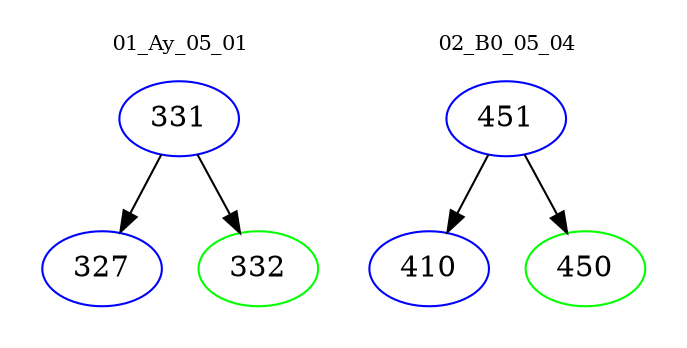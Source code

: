 digraph{
subgraph cluster_0 {
color = white
label = "01_Ay_05_01";
fontsize=10;
T0_331 [label="331", color="blue"]
T0_331 -> T0_327 [color="black"]
T0_327 [label="327", color="blue"]
T0_331 -> T0_332 [color="black"]
T0_332 [label="332", color="green"]
}
subgraph cluster_1 {
color = white
label = "02_B0_05_04";
fontsize=10;
T1_451 [label="451", color="blue"]
T1_451 -> T1_410 [color="black"]
T1_410 [label="410", color="blue"]
T1_451 -> T1_450 [color="black"]
T1_450 [label="450", color="green"]
}
}
